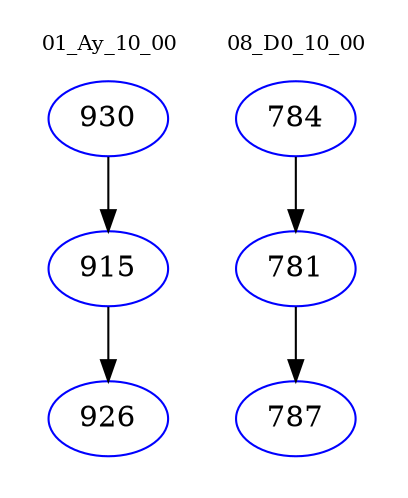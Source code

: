 digraph{
subgraph cluster_0 {
color = white
label = "01_Ay_10_00";
fontsize=10;
T0_930 [label="930", color="blue"]
T0_930 -> T0_915 [color="black"]
T0_915 [label="915", color="blue"]
T0_915 -> T0_926 [color="black"]
T0_926 [label="926", color="blue"]
}
subgraph cluster_1 {
color = white
label = "08_D0_10_00";
fontsize=10;
T1_784 [label="784", color="blue"]
T1_784 -> T1_781 [color="black"]
T1_781 [label="781", color="blue"]
T1_781 -> T1_787 [color="black"]
T1_787 [label="787", color="blue"]
}
}
